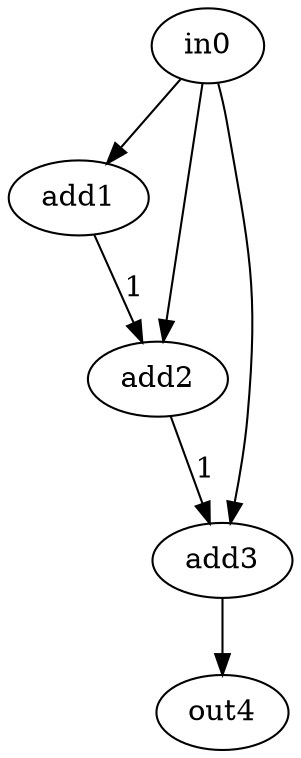 strict digraph "arf" {
0 [alap=0, asap=0, label=in0, op=in];
1 [alap=1, asap=1, label=add1, op=addi, value=2];
2 [alap=2, asap=2, label=add2, op=add, value=2];
3 [alap=3, asap=3, label=add3, op=add, value=2];
4 [alap=4, asap=4, label=out4, op=out];
0 -> 1  [port=0, w=0];
0 -> 2  [port=0, w=0];
0 -> 3  [port=0, w=0];
1 -> 2  [label=1, port=1, w=1];
2 -> 3  [label=1, port=1, w=1];
3 -> 4  [port=0, w=0];
}

